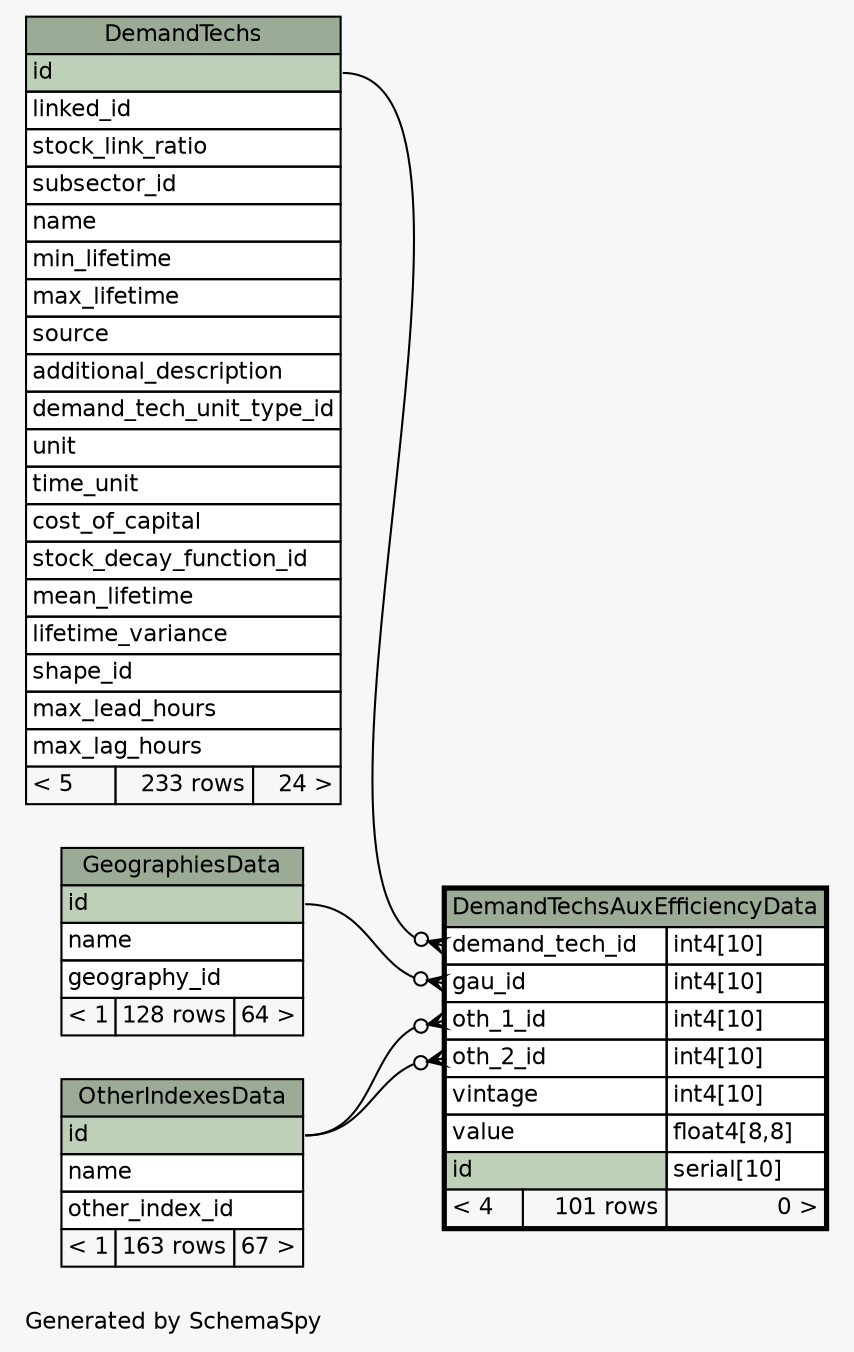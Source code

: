 // dot 2.38.0 on Windows 10 10.0
// SchemaSpy rev 590
digraph "oneDegreeRelationshipsDiagram" {
  graph [
    rankdir="RL"
    bgcolor="#f7f7f7"
    label="\nGenerated by SchemaSpy"
    labeljust="l"
    nodesep="0.18"
    ranksep="0.46"
    fontname="Helvetica"
    fontsize="11"
  ];
  node [
    fontname="Helvetica"
    fontsize="11"
    shape="plaintext"
  ];
  edge [
    arrowsize="0.8"
  ];
  "DemandTechsAuxEfficiencyData":"demand_tech_id":w -> "DemandTechs":"id":e [arrowhead=none dir=back arrowtail=crowodot];
  "DemandTechsAuxEfficiencyData":"gau_id":w -> "GeographiesData":"id":e [arrowhead=none dir=back arrowtail=crowodot];
  "DemandTechsAuxEfficiencyData":"oth_1_id":w -> "OtherIndexesData":"id":e [arrowhead=none dir=back arrowtail=crowodot];
  "DemandTechsAuxEfficiencyData":"oth_2_id":w -> "OtherIndexesData":"id":e [arrowhead=none dir=back arrowtail=crowodot];
  "DemandTechs" [
    label=<
    <TABLE BORDER="0" CELLBORDER="1" CELLSPACING="0" BGCOLOR="#ffffff">
      <TR><TD COLSPAN="3" BGCOLOR="#9bab96" ALIGN="CENTER">DemandTechs</TD></TR>
      <TR><TD PORT="id" COLSPAN="3" BGCOLOR="#bed1b8" ALIGN="LEFT">id</TD></TR>
      <TR><TD PORT="linked_id" COLSPAN="3" ALIGN="LEFT">linked_id</TD></TR>
      <TR><TD PORT="stock_link_ratio" COLSPAN="3" ALIGN="LEFT">stock_link_ratio</TD></TR>
      <TR><TD PORT="subsector_id" COLSPAN="3" ALIGN="LEFT">subsector_id</TD></TR>
      <TR><TD PORT="name" COLSPAN="3" ALIGN="LEFT">name</TD></TR>
      <TR><TD PORT="min_lifetime" COLSPAN="3" ALIGN="LEFT">min_lifetime</TD></TR>
      <TR><TD PORT="max_lifetime" COLSPAN="3" ALIGN="LEFT">max_lifetime</TD></TR>
      <TR><TD PORT="source" COLSPAN="3" ALIGN="LEFT">source</TD></TR>
      <TR><TD PORT="additional_description" COLSPAN="3" ALIGN="LEFT">additional_description</TD></TR>
      <TR><TD PORT="demand_tech_unit_type_id" COLSPAN="3" ALIGN="LEFT">demand_tech_unit_type_id</TD></TR>
      <TR><TD PORT="unit" COLSPAN="3" ALIGN="LEFT">unit</TD></TR>
      <TR><TD PORT="time_unit" COLSPAN="3" ALIGN="LEFT">time_unit</TD></TR>
      <TR><TD PORT="cost_of_capital" COLSPAN="3" ALIGN="LEFT">cost_of_capital</TD></TR>
      <TR><TD PORT="stock_decay_function_id" COLSPAN="3" ALIGN="LEFT">stock_decay_function_id</TD></TR>
      <TR><TD PORT="mean_lifetime" COLSPAN="3" ALIGN="LEFT">mean_lifetime</TD></TR>
      <TR><TD PORT="lifetime_variance" COLSPAN="3" ALIGN="LEFT">lifetime_variance</TD></TR>
      <TR><TD PORT="shape_id" COLSPAN="3" ALIGN="LEFT">shape_id</TD></TR>
      <TR><TD PORT="max_lead_hours" COLSPAN="3" ALIGN="LEFT">max_lead_hours</TD></TR>
      <TR><TD PORT="max_lag_hours" COLSPAN="3" ALIGN="LEFT">max_lag_hours</TD></TR>
      <TR><TD ALIGN="LEFT" BGCOLOR="#f7f7f7">&lt; 5</TD><TD ALIGN="RIGHT" BGCOLOR="#f7f7f7">233 rows</TD><TD ALIGN="RIGHT" BGCOLOR="#f7f7f7">24 &gt;</TD></TR>
    </TABLE>>
    URL="DemandTechs.html"
    tooltip="DemandTechs"
  ];
  "DemandTechsAuxEfficiencyData" [
    label=<
    <TABLE BORDER="2" CELLBORDER="1" CELLSPACING="0" BGCOLOR="#ffffff">
      <TR><TD COLSPAN="3" BGCOLOR="#9bab96" ALIGN="CENTER">DemandTechsAuxEfficiencyData</TD></TR>
      <TR><TD PORT="demand_tech_id" COLSPAN="2" ALIGN="LEFT">demand_tech_id</TD><TD PORT="demand_tech_id.type" ALIGN="LEFT">int4[10]</TD></TR>
      <TR><TD PORT="gau_id" COLSPAN="2" ALIGN="LEFT">gau_id</TD><TD PORT="gau_id.type" ALIGN="LEFT">int4[10]</TD></TR>
      <TR><TD PORT="oth_1_id" COLSPAN="2" ALIGN="LEFT">oth_1_id</TD><TD PORT="oth_1_id.type" ALIGN="LEFT">int4[10]</TD></TR>
      <TR><TD PORT="oth_2_id" COLSPAN="2" ALIGN="LEFT">oth_2_id</TD><TD PORT="oth_2_id.type" ALIGN="LEFT">int4[10]</TD></TR>
      <TR><TD PORT="vintage" COLSPAN="2" ALIGN="LEFT">vintage</TD><TD PORT="vintage.type" ALIGN="LEFT">int4[10]</TD></TR>
      <TR><TD PORT="value" COLSPAN="2" ALIGN="LEFT">value</TD><TD PORT="value.type" ALIGN="LEFT">float4[8,8]</TD></TR>
      <TR><TD PORT="id" COLSPAN="2" BGCOLOR="#bed1b8" ALIGN="LEFT">id</TD><TD PORT="id.type" ALIGN="LEFT">serial[10]</TD></TR>
      <TR><TD ALIGN="LEFT" BGCOLOR="#f7f7f7">&lt; 4</TD><TD ALIGN="RIGHT" BGCOLOR="#f7f7f7">101 rows</TD><TD ALIGN="RIGHT" BGCOLOR="#f7f7f7">0 &gt;</TD></TR>
    </TABLE>>
    URL="DemandTechsAuxEfficiencyData.html"
    tooltip="DemandTechsAuxEfficiencyData"
  ];
  "GeographiesData" [
    label=<
    <TABLE BORDER="0" CELLBORDER="1" CELLSPACING="0" BGCOLOR="#ffffff">
      <TR><TD COLSPAN="3" BGCOLOR="#9bab96" ALIGN="CENTER">GeographiesData</TD></TR>
      <TR><TD PORT="id" COLSPAN="3" BGCOLOR="#bed1b8" ALIGN="LEFT">id</TD></TR>
      <TR><TD PORT="name" COLSPAN="3" ALIGN="LEFT">name</TD></TR>
      <TR><TD PORT="geography_id" COLSPAN="3" ALIGN="LEFT">geography_id</TD></TR>
      <TR><TD ALIGN="LEFT" BGCOLOR="#f7f7f7">&lt; 1</TD><TD ALIGN="RIGHT" BGCOLOR="#f7f7f7">128 rows</TD><TD ALIGN="RIGHT" BGCOLOR="#f7f7f7">64 &gt;</TD></TR>
    </TABLE>>
    URL="GeographiesData.html"
    tooltip="GeographiesData"
  ];
  "OtherIndexesData" [
    label=<
    <TABLE BORDER="0" CELLBORDER="1" CELLSPACING="0" BGCOLOR="#ffffff">
      <TR><TD COLSPAN="3" BGCOLOR="#9bab96" ALIGN="CENTER">OtherIndexesData</TD></TR>
      <TR><TD PORT="id" COLSPAN="3" BGCOLOR="#bed1b8" ALIGN="LEFT">id</TD></TR>
      <TR><TD PORT="name" COLSPAN="3" ALIGN="LEFT">name</TD></TR>
      <TR><TD PORT="other_index_id" COLSPAN="3" ALIGN="LEFT">other_index_id</TD></TR>
      <TR><TD ALIGN="LEFT" BGCOLOR="#f7f7f7">&lt; 1</TD><TD ALIGN="RIGHT" BGCOLOR="#f7f7f7">163 rows</TD><TD ALIGN="RIGHT" BGCOLOR="#f7f7f7">67 &gt;</TD></TR>
    </TABLE>>
    URL="OtherIndexesData.html"
    tooltip="OtherIndexesData"
  ];
}
